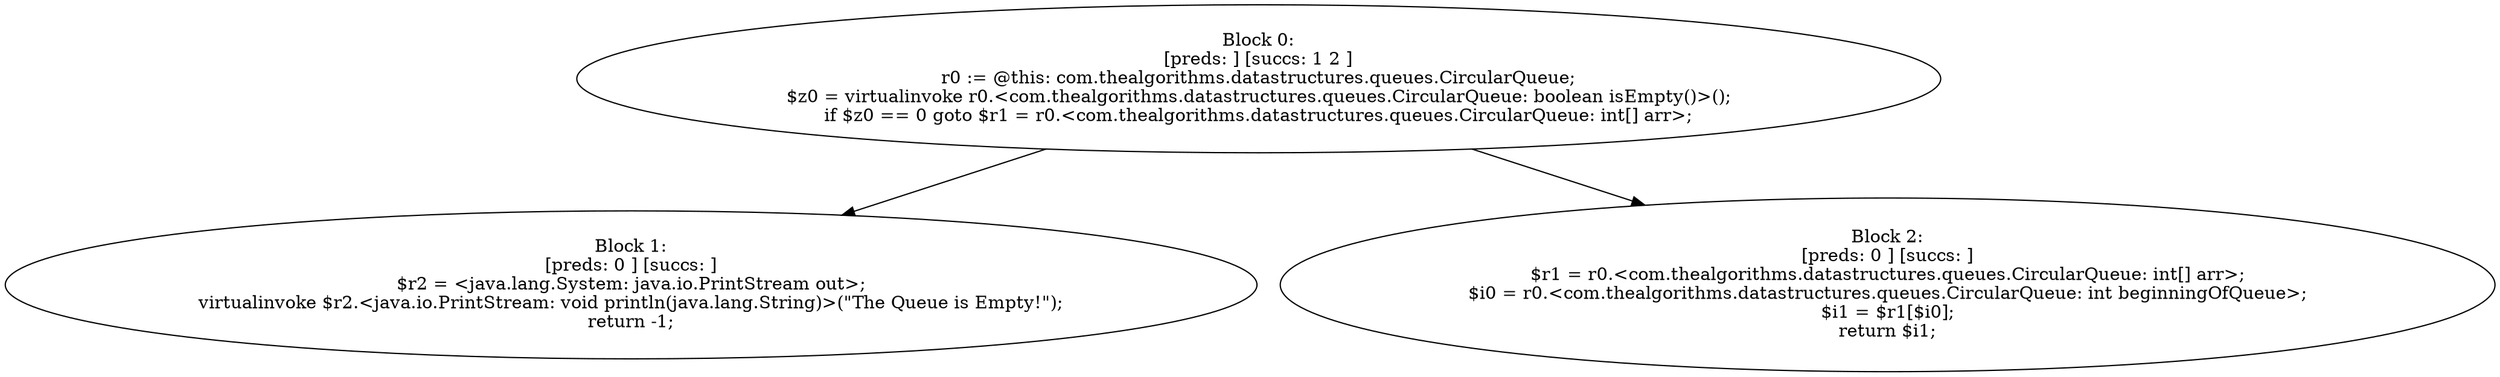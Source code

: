 digraph "unitGraph" {
    "Block 0:
[preds: ] [succs: 1 2 ]
r0 := @this: com.thealgorithms.datastructures.queues.CircularQueue;
$z0 = virtualinvoke r0.<com.thealgorithms.datastructures.queues.CircularQueue: boolean isEmpty()>();
if $z0 == 0 goto $r1 = r0.<com.thealgorithms.datastructures.queues.CircularQueue: int[] arr>;
"
    "Block 1:
[preds: 0 ] [succs: ]
$r2 = <java.lang.System: java.io.PrintStream out>;
virtualinvoke $r2.<java.io.PrintStream: void println(java.lang.String)>(\"The Queue is Empty!\");
return -1;
"
    "Block 2:
[preds: 0 ] [succs: ]
$r1 = r0.<com.thealgorithms.datastructures.queues.CircularQueue: int[] arr>;
$i0 = r0.<com.thealgorithms.datastructures.queues.CircularQueue: int beginningOfQueue>;
$i1 = $r1[$i0];
return $i1;
"
    "Block 0:
[preds: ] [succs: 1 2 ]
r0 := @this: com.thealgorithms.datastructures.queues.CircularQueue;
$z0 = virtualinvoke r0.<com.thealgorithms.datastructures.queues.CircularQueue: boolean isEmpty()>();
if $z0 == 0 goto $r1 = r0.<com.thealgorithms.datastructures.queues.CircularQueue: int[] arr>;
"->"Block 1:
[preds: 0 ] [succs: ]
$r2 = <java.lang.System: java.io.PrintStream out>;
virtualinvoke $r2.<java.io.PrintStream: void println(java.lang.String)>(\"The Queue is Empty!\");
return -1;
";
    "Block 0:
[preds: ] [succs: 1 2 ]
r0 := @this: com.thealgorithms.datastructures.queues.CircularQueue;
$z0 = virtualinvoke r0.<com.thealgorithms.datastructures.queues.CircularQueue: boolean isEmpty()>();
if $z0 == 0 goto $r1 = r0.<com.thealgorithms.datastructures.queues.CircularQueue: int[] arr>;
"->"Block 2:
[preds: 0 ] [succs: ]
$r1 = r0.<com.thealgorithms.datastructures.queues.CircularQueue: int[] arr>;
$i0 = r0.<com.thealgorithms.datastructures.queues.CircularQueue: int beginningOfQueue>;
$i1 = $r1[$i0];
return $i1;
";
}

